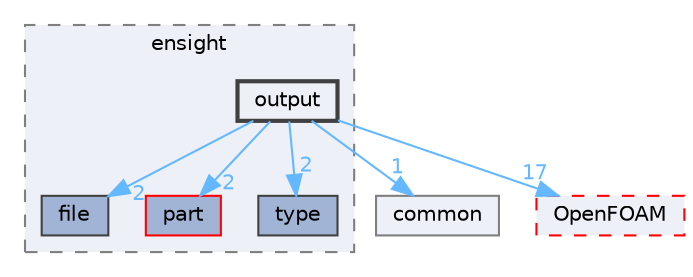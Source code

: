 digraph "src/fileFormats/ensight/output"
{
 // LATEX_PDF_SIZE
  bgcolor="transparent";
  edge [fontname=Helvetica,fontsize=10,labelfontname=Helvetica,labelfontsize=10];
  node [fontname=Helvetica,fontsize=10,shape=box,height=0.2,width=0.4];
  compound=true
  subgraph clusterdir_96586e5e3382cdca7ec33a231393ed79 {
    graph [ bgcolor="#edf0f7", pencolor="grey50", label="ensight", fontname=Helvetica,fontsize=10 style="filled,dashed", URL="dir_96586e5e3382cdca7ec33a231393ed79.html",tooltip=""]
  dir_73db43ae4b4052b75a0d727ec8e506dc [label="file", fillcolor="#a2b4d6", color="grey25", style="filled", URL="dir_73db43ae4b4052b75a0d727ec8e506dc.html",tooltip=""];
  dir_e4f2c97cd698c11f1df91570802845fc [label="part", fillcolor="#a2b4d6", color="red", style="filled", URL="dir_e4f2c97cd698c11f1df91570802845fc.html",tooltip=""];
  dir_f7553699ffe1f160e04bbf086a41082a [label="type", fillcolor="#a2b4d6", color="grey25", style="filled", URL="dir_f7553699ffe1f160e04bbf086a41082a.html",tooltip=""];
  dir_5188635010b9cd2c7e8c48584acda7a7 [label="output", fillcolor="#edf0f7", color="grey25", style="filled,bold", URL="dir_5188635010b9cd2c7e8c48584acda7a7.html",tooltip=""];
  }
  dir_354aa7fa7c4f301d2b135419536f9e99 [label="common", fillcolor="#edf0f7", color="grey50", style="filled", URL="dir_354aa7fa7c4f301d2b135419536f9e99.html",tooltip=""];
  dir_c5473ff19b20e6ec4dfe5c310b3778a8 [label="OpenFOAM", fillcolor="#edf0f7", color="red", style="filled,dashed", URL="dir_c5473ff19b20e6ec4dfe5c310b3778a8.html",tooltip=""];
  dir_5188635010b9cd2c7e8c48584acda7a7->dir_354aa7fa7c4f301d2b135419536f9e99 [headlabel="1", labeldistance=1.5 headhref="dir_002738_000553.html" href="dir_002738_000553.html" color="steelblue1" fontcolor="steelblue1"];
  dir_5188635010b9cd2c7e8c48584acda7a7->dir_73db43ae4b4052b75a0d727ec8e506dc [headlabel="2", labeldistance=1.5 headhref="dir_002738_001348.html" href="dir_002738_001348.html" color="steelblue1" fontcolor="steelblue1"];
  dir_5188635010b9cd2c7e8c48584acda7a7->dir_c5473ff19b20e6ec4dfe5c310b3778a8 [headlabel="17", labeldistance=1.5 headhref="dir_002738_002695.html" href="dir_002738_002695.html" color="steelblue1" fontcolor="steelblue1"];
  dir_5188635010b9cd2c7e8c48584acda7a7->dir_e4f2c97cd698c11f1df91570802845fc [headlabel="2", labeldistance=1.5 headhref="dir_002738_002790.html" href="dir_002738_002790.html" color="steelblue1" fontcolor="steelblue1"];
  dir_5188635010b9cd2c7e8c48584acda7a7->dir_f7553699ffe1f160e04bbf086a41082a [headlabel="2", labeldistance=1.5 headhref="dir_002738_004178.html" href="dir_002738_004178.html" color="steelblue1" fontcolor="steelblue1"];
}
